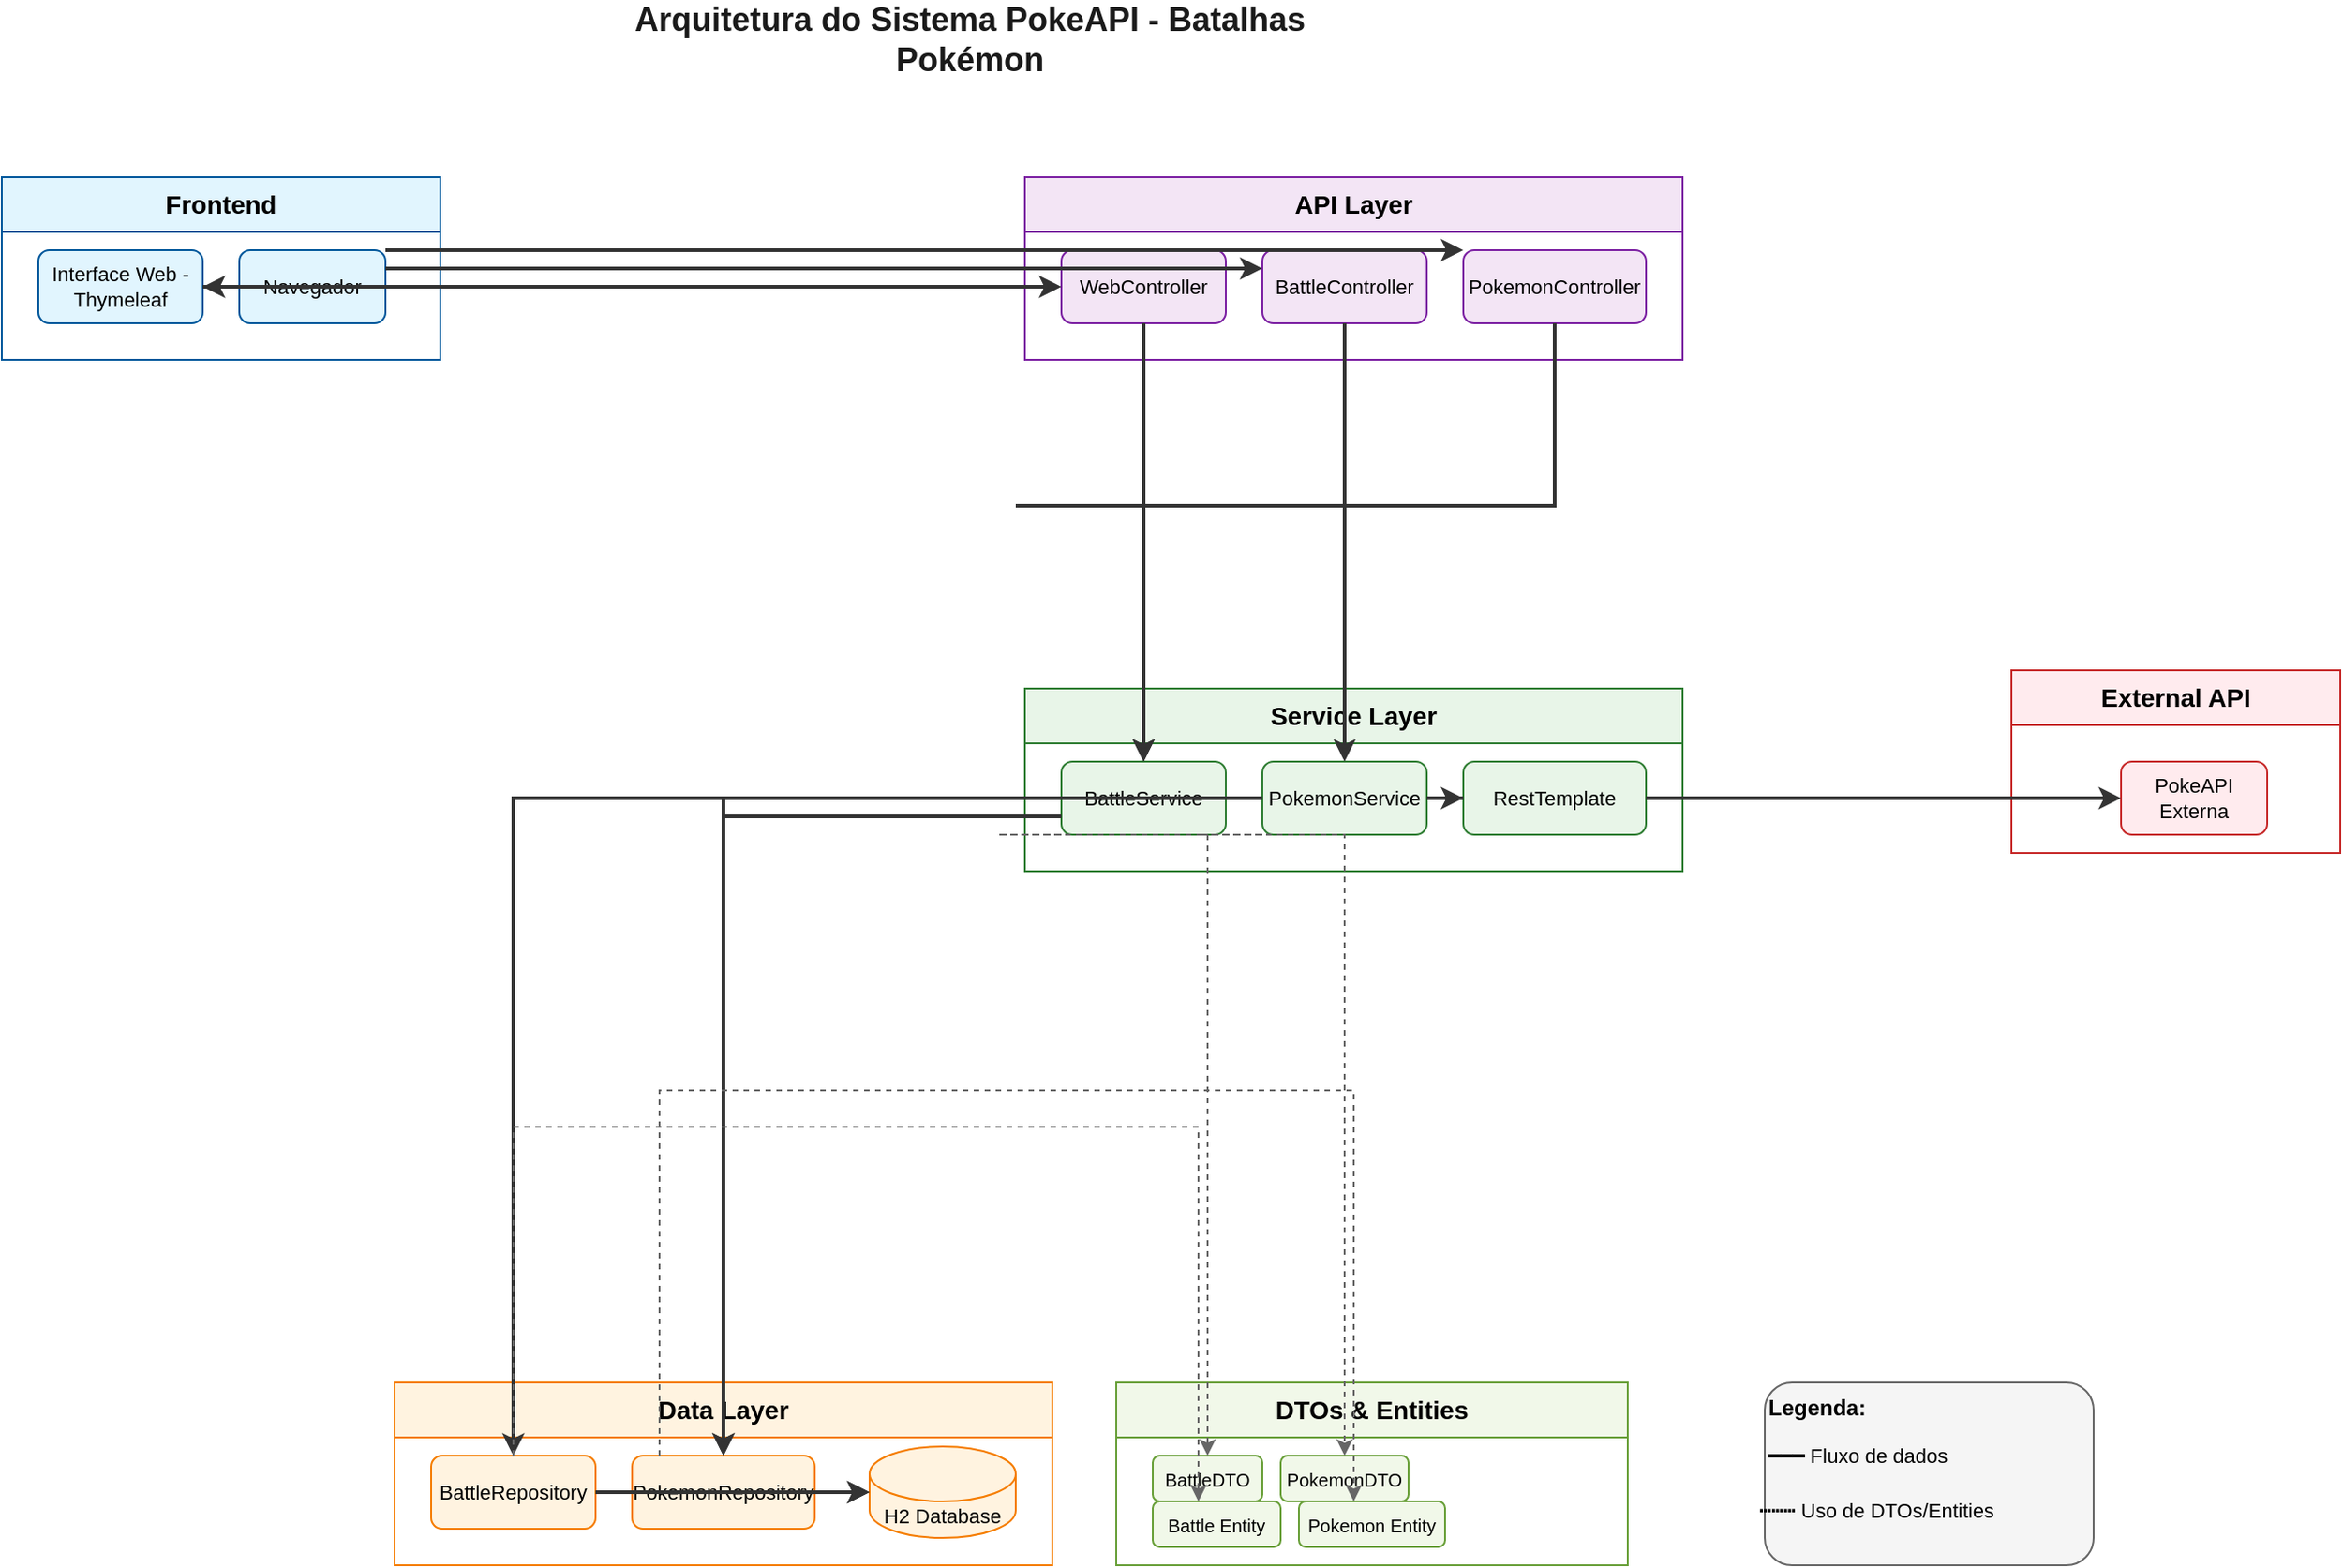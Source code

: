 <?xml version="1.0" encoding="UTF-8"?>
<mxfile version="24.7.16" type="device">
  <diagram name="Arquitetura PokeAPI" id="arquitetura-pokeapi">
    <mxGraphModel dx="1422" dy="754" grid="1" gridSize="10" guides="1" tooltips="1" connect="1" arrows="1" fold="1" page="1" pageScale="1" pageWidth="1400" pageHeight="900" math="0" shadow="0">
      <root>
        <mxCell id="0"/>
        <mxCell id="1" parent="0"/>
        <mxCell id="2" value="Frontend" style="swimlane;whiteSpace=wrap;html=1;fillColor=#e1f5fe;strokeColor=#01579b;fontStyle=1;fontSize=14;startSize=30;swimlaneLine=1;" vertex="1" parent="1">
          <mxGeometry x="30" y="110" width="240" height="100" as="geometry"/>
        </mxCell>
        <mxCell id="3" value="Interface Web - Thymeleaf" style="rounded=1;whiteSpace=wrap;html=1;fillColor=#e1f5fe;strokeColor=#01579b;fontSize=11;" vertex="1" parent="2">
          <mxGeometry x="20" y="40" width="90" height="40" as="geometry"/>
        </mxCell>
        <mxCell id="4" value="Navegador" style="rounded=1;whiteSpace=wrap;html=1;fillColor=#e1f5fe;strokeColor=#01579b;fontSize=11;" vertex="1" parent="2">
          <mxGeometry x="130" y="40" width="80" height="40" as="geometry"/>
        </mxCell>
        <mxCell id="5" value="API Layer" style="swimlane;whiteSpace=wrap;html=1;fillColor=#f3e5f5;strokeColor=#7b1fa2;fontStyle=1;fontSize=14;startSize=30;swimlaneLine=1;" vertex="1" parent="1">
          <mxGeometry x="590" y="110" width="360" height="100" as="geometry"/>
        </mxCell>
        <mxCell id="6" value="WebController" style="rounded=1;whiteSpace=wrap;html=1;fillColor=#f3e5f5;strokeColor=#7b1fa2;fontSize=11;" vertex="1" parent="5">
          <mxGeometry x="20" y="40" width="90" height="40" as="geometry"/>
        </mxCell>
        <mxCell id="7" value="BattleController" style="rounded=1;whiteSpace=wrap;html=1;fillColor=#f3e5f5;strokeColor=#7b1fa2;fontSize=11;" vertex="1" parent="5">
          <mxGeometry x="130" y="40" width="90" height="40" as="geometry"/>
        </mxCell>
        <mxCell id="8" value="PokemonController" style="rounded=1;whiteSpace=wrap;html=1;fillColor=#f3e5f5;strokeColor=#7b1fa2;fontSize=11;" vertex="1" parent="5">
          <mxGeometry x="240" y="40" width="100" height="40" as="geometry"/>
        </mxCell>
        <mxCell id="9" value="Service Layer" style="swimlane;whiteSpace=wrap;html=1;fillColor=#e8f5e8;strokeColor=#2e7d32;fontStyle=1;fontSize=14;startSize=30;swimlaneLine=1;" vertex="1" parent="1">
          <mxGeometry x="590" y="390" width="360" height="100" as="geometry"/>
        </mxCell>
        <mxCell id="10" value="BattleService" style="rounded=1;whiteSpace=wrap;html=1;fillColor=#e8f5e8;strokeColor=#2e7d32;fontSize=11;" vertex="1" parent="9">
          <mxGeometry x="20" y="40" width="90" height="40" as="geometry"/>
        </mxCell>
        <mxCell id="11" value="PokemonService" style="rounded=1;whiteSpace=wrap;html=1;fillColor=#e8f5e8;strokeColor=#2e7d32;fontSize=11;" vertex="1" parent="9">
          <mxGeometry x="130" y="40" width="90" height="40" as="geometry"/>
        </mxCell>
        <mxCell id="12" value="RestTemplate" style="rounded=1;whiteSpace=wrap;html=1;fillColor=#e8f5e8;strokeColor=#2e7d32;fontSize=11;" vertex="1" parent="9">
          <mxGeometry x="240" y="40" width="100" height="40" as="geometry"/>
        </mxCell>
        <mxCell id="13" value="Data Layer" style="swimlane;whiteSpace=wrap;html=1;fillColor=#fff3e0;strokeColor=#f57c00;fontStyle=1;fontSize=14;startSize=30;swimlaneLine=1;" vertex="1" parent="1">
          <mxGeometry x="245" y="770" width="360" height="100" as="geometry"/>
        </mxCell>
        <mxCell id="14" value="BattleRepository" style="rounded=1;whiteSpace=wrap;html=1;fillColor=#fff3e0;strokeColor=#f57c00;fontSize=11;" vertex="1" parent="13">
          <mxGeometry x="20" y="40" width="90" height="40" as="geometry"/>
        </mxCell>
        <mxCell id="15" value="PokemonRepository" style="rounded=1;whiteSpace=wrap;html=1;fillColor=#fff3e0;strokeColor=#f57c00;fontSize=11;" vertex="1" parent="13">
          <mxGeometry x="130" y="40" width="100" height="40" as="geometry"/>
        </mxCell>
        <mxCell id="16" value="H2 Database" style="shape=cylinder3;whiteSpace=wrap;html=1;boundedLbl=1;backgroundOutline=1;size=15;fillColor=#fff3e0;strokeColor=#f57c00;fontSize=11;" vertex="1" parent="13">
          <mxGeometry x="260" y="35" width="80" height="50" as="geometry"/>
        </mxCell>
        <mxCell id="17" value="External API" style="swimlane;whiteSpace=wrap;html=1;fillColor=#ffebee;strokeColor=#c62828;fontStyle=1;fontSize=14;startSize=30;swimlaneLine=1;" vertex="1" parent="1">
          <mxGeometry x="1130" y="380" width="180" height="100" as="geometry"/>
        </mxCell>
        <mxCell id="18" value="PokeAPI&#xa;Externa" style="rounded=1;whiteSpace=wrap;html=1;fillColor=#ffebee;strokeColor=#c62828;fontSize=11;" vertex="1" parent="17">
          <mxGeometry x="60" y="50" width="80" height="40" as="geometry"/>
        </mxCell>
        <mxCell id="19" value="DTOs &amp; Entities" style="swimlane;whiteSpace=wrap;html=1;fillColor=#f1f8e9;strokeColor=#689f38;fontStyle=1;fontSize=14;startSize=30;swimlaneLine=1;" vertex="1" parent="1">
          <mxGeometry x="640" y="770" width="280" height="100" as="geometry"/>
        </mxCell>
        <mxCell id="20" value="BattleDTO" style="rounded=1;whiteSpace=wrap;html=1;fillColor=#f1f8e9;strokeColor=#689f38;fontSize=10;" vertex="1" parent="19">
          <mxGeometry x="20" y="40" width="60" height="25" as="geometry"/>
        </mxCell>
        <mxCell id="21" value="PokemonDTO" style="rounded=1;whiteSpace=wrap;html=1;fillColor=#f1f8e9;strokeColor=#689f38;fontSize=10;" vertex="1" parent="19">
          <mxGeometry x="90" y="40" width="70" height="25" as="geometry"/>
        </mxCell>
        <mxCell id="22" value="Battle Entity" style="rounded=1;whiteSpace=wrap;html=1;fillColor=#f1f8e9;strokeColor=#689f38;fontSize=10;" vertex="1" parent="19">
          <mxGeometry x="20" y="65" width="70" height="25" as="geometry"/>
        </mxCell>
        <mxCell id="23" value="Pokemon Entity" style="rounded=1;whiteSpace=wrap;html=1;fillColor=#f1f8e9;strokeColor=#689f38;fontSize=10;" vertex="1" parent="19">
          <mxGeometry x="100" y="65" width="80" height="25" as="geometry"/>
        </mxCell>

        <!-- Connections -->
        <mxCell id="24" style="edgeStyle=orthogonalEdgeStyle;rounded=0;orthogonalLoop=1;jettySize=auto;html=1;strokeWidth=2;strokeColor=#333333;endArrow=classic;" edge="1" source="4" target="3" parent="1">
          <mxGeometry relative="1" as="geometry"/>
        </mxCell>
        <mxCell id="25" style="edgeStyle=orthogonalEdgeStyle;rounded=0;orthogonalLoop=1;jettySize=auto;html=1;strokeWidth=2;strokeColor=#333333;endArrow=classic;" edge="1" source="3" target="6" parent="1">
          <mxGeometry relative="1" as="geometry"/>
        </mxCell>
        <mxCell id="26" style="edgeStyle=orthogonalEdgeStyle;rounded=0;orthogonalLoop=1;jettySize=auto;html=1;strokeWidth=2;strokeColor=#333333;endArrow=classic;" edge="1" source="4" target="7" parent="1">
          <mxGeometry relative="1" as="geometry">
            <Array as="points">
              <mxPoint x="380" y="160"/>
              <mxPoint x="585" y="160"/>
            </Array>
          </mxGeometry>
        </mxCell>
        <mxCell id="27" style="edgeStyle=orthogonalEdgeStyle;rounded=0;orthogonalLoop=1;jettySize=auto;html=1;strokeWidth=2;strokeColor=#333333;endArrow=classic;" edge="1" source="4" target="8" parent="1">
          <mxGeometry relative="1" as="geometry">
            <Array as="points">
              <mxPoint x="380" y="150"/>
              <mxPoint x="800" y="150"/>
            </Array>
          </mxGeometry>
        </mxCell>
        <mxCell id="28" style="edgeStyle=orthogonalEdgeStyle;rounded=0;orthogonalLoop=1;jettySize=auto;html=1;strokeWidth=2;strokeColor=#333333;endArrow=classic;" edge="1" source="6" target="10" parent="1">
          <mxGeometry relative="1" as="geometry"/>
        </mxCell>
        <mxCell id="29" style="edgeStyle=orthogonalEdgeStyle;rounded=0;orthogonalLoop=1;jettySize=auto;html=1;strokeWidth=2;strokeColor=#333333;endArrow=classic;" edge="1" source="7" target="10" parent="1">
          <mxGeometry relative="1" as="geometry">
            <Array as="points">
              <mxPoint x="585" y="290"/>
              <mxPoint x="575" y="290"/>
            </Array>
          </mxGeometry>
        </mxCell>
        <mxCell id="30" style="edgeStyle=orthogonalEdgeStyle;rounded=0;orthogonalLoop=1;jettySize=auto;html=1;strokeWidth=2;strokeColor=#333333;endArrow=classic;" edge="1" source="8" target="11" parent="1">
          <mxGeometry relative="1" as="geometry">
            <Array as="points">
              <mxPoint x="800" y="290"/>
              <mxPoint x="685" y="290"/>
            </Array>
          </mxGeometry>
        </mxCell>
        <mxCell id="31" style="edgeStyle=orthogonalEdgeStyle;rounded=0;orthogonalLoop=1;jettySize=auto;html=1;strokeWidth=2;strokeColor=#333333;endArrow=classic;" edge="1" source="10" target="14" parent="1">
          <mxGeometry relative="1" as="geometry">
            <Array as="points">
              <mxPoint x="575" y="450"/>
              <mxPoint x="275" y="450"/>
            </Array>
          </mxGeometry>
        </mxCell>
        <mxCell id="32" style="edgeStyle=orthogonalEdgeStyle;rounded=0;orthogonalLoop=1;jettySize=auto;html=1;strokeWidth=2;strokeColor=#333333;endArrow=classic;" edge="1" source="10" target="15" parent="1">
          <mxGeometry relative="1" as="geometry">
            <Array as="points">
              <mxPoint x="575" y="460"/>
              <mxPoint x="390" y="460"/>
            </Array>
          </mxGeometry>
        </mxCell>
        <mxCell id="33" style="edgeStyle=orthogonalEdgeStyle;rounded=0;orthogonalLoop=1;jettySize=auto;html=1;strokeWidth=2;strokeColor=#333333;endArrow=classic;" edge="1" source="11" target="15" parent="1">
          <mxGeometry relative="1" as="geometry">
            <Array as="points">
              <mxPoint x="685" y="450"/>
              <mxPoint x="390" y="450"/>
            </Array>
          </mxGeometry>
        </mxCell>
        <mxCell id="34" style="edgeStyle=orthogonalEdgeStyle;rounded=0;orthogonalLoop=1;jettySize=auto;html=1;strokeWidth=2;strokeColor=#333333;endArrow=classic;" edge="1" source="11" target="12" parent="1">
          <mxGeometry relative="1" as="geometry"/>
        </mxCell>
        <mxCell id="35" style="edgeStyle=orthogonalEdgeStyle;rounded=0;orthogonalLoop=1;jettySize=auto;html=1;strokeWidth=2;strokeColor=#333333;endArrow=classic;" edge="1" source="12" target="18" parent="1">
          <mxGeometry relative="1" as="geometry"/>
        </mxCell>
        <mxCell id="36" style="edgeStyle=orthogonalEdgeStyle;rounded=0;orthogonalLoop=1;jettySize=auto;html=1;strokeWidth=2;strokeColor=#333333;endArrow=classic;" edge="1" source="14" target="16" parent="1">
          <mxGeometry relative="1" as="geometry"/>
        </mxCell>
        <mxCell id="37" style="edgeStyle=orthogonalEdgeStyle;rounded=0;orthogonalLoop=1;jettySize=auto;html=1;strokeWidth=2;strokeColor=#333333;endArrow=classic;" edge="1" source="15" target="16" parent="1">
          <mxGeometry relative="1" as="geometry"/>
        </mxCell>
        <mxCell id="38" style="edgeStyle=orthogonalEdgeStyle;rounded=0;orthogonalLoop=1;jettySize=auto;html=1;strokeWidth=1;strokeColor=#666666;endArrow=classic;dashed=1;" edge="1" source="10" target="20" parent="1">
          <mxGeometry relative="1" as="geometry">
            <Array as="points">
              <mxPoint x="575" y="470"/>
              <mxPoint x="680" y="470"/>
            </Array>
          </mxGeometry>
        </mxCell>
        <mxCell id="39" style="edgeStyle=orthogonalEdgeStyle;rounded=0;orthogonalLoop=1;jettySize=auto;html=1;strokeWidth=1;strokeColor=#666666;endArrow=classic;dashed=1;" edge="1" source="11" target="21" parent="1">
          <mxGeometry relative="1" as="geometry">
            <Array as="points">
              <mxPoint x="685" y="470"/>
              <mxPoint x="755" y="470"/>
            </Array>
          </mxGeometry>
        </mxCell>
        <mxCell id="40" style="edgeStyle=orthogonalEdgeStyle;rounded=0;orthogonalLoop=1;jettySize=auto;html=1;strokeWidth=1;strokeColor=#666666;endArrow=classic;dashed=1;" edge="1" source="14" target="22" parent="1">
          <mxGeometry relative="1" as="geometry">
            <Array as="points">
              <mxPoint x="685" y="630"/>
            </Array>
          </mxGeometry>
        </mxCell>
        <mxCell id="41" style="edgeStyle=orthogonalEdgeStyle;rounded=0;orthogonalLoop=1;jettySize=auto;html=1;strokeWidth=1;strokeColor=#666666;endArrow=classic;dashed=1;" edge="1" source="15" target="23" parent="1">
          <mxGeometry relative="1" as="geometry">
            <Array as="points">
              <mxPoint x="390" y="610"/>
              <mxPoint x="770" y="610"/>
            </Array>
          </mxGeometry>
        </mxCell>

        <!-- Title -->
        <mxCell id="42" value="Arquitetura do Sistema PokeAPI - Batalhas Pokémon" style="text;html=1;strokeColor=none;fillColor=none;align=center;verticalAlign=middle;whiteSpace=wrap;rounded=0;fontSize=18;fontStyle=1;fontColor=#1a1a1a;" vertex="1" parent="1">
          <mxGeometry x="360" y="20" width="400" height="30" as="geometry"/>
        </mxCell>

        <!-- Legend -->
        <mxCell id="43" value="" style="rounded=1;whiteSpace=wrap;html=1;fillColor=#f5f5f5;strokeColor=#666666;" vertex="1" parent="1">
          <mxGeometry x="995" y="770" width="180" height="100" as="geometry"/>
        </mxCell>
        <mxCell id="44" value="Legenda:" style="text;html=1;strokeColor=none;fillColor=none;align=left;verticalAlign=top;whiteSpace=wrap;rounded=0;fontSize=12;fontStyle=1;" vertex="1" parent="1">
          <mxGeometry x="995" y="770" width="60" height="20" as="geometry"/>
        </mxCell>
        <mxCell id="45" value="━━━ Fluxo de dados" style="text;html=1;strokeColor=none;fillColor=none;align=left;verticalAlign=middle;whiteSpace=wrap;rounded=0;fontSize=11;" vertex="1" parent="1">
          <mxGeometry x="995" y="800" width="150" height="20" as="geometry"/>
        </mxCell>
        <mxCell id="46" value="┅┅┅ Uso de DTOs/Entities" style="text;html=1;strokeColor=none;fillColor=none;align=left;verticalAlign=middle;whiteSpace=wrap;rounded=0;fontSize=11;" vertex="1" parent="1">
          <mxGeometry x="990" y="830" width="150" height="20" as="geometry"/>
        </mxCell>

      </root>
    </mxGraphModel>
  </diagram>
</mxfile>

